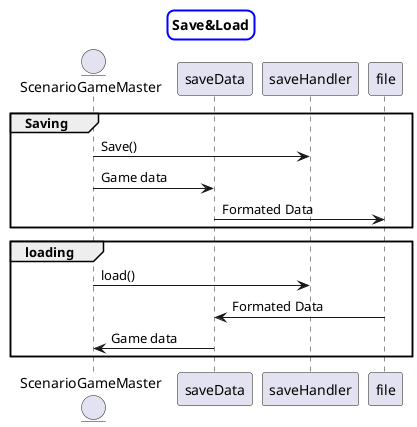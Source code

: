 @startuml
skinparam titleBorderRoundCorner 15
skinparam titleBorderThickness 2
skinparam titleBorderColor blue
title Save&Load

entity ScenarioGameMaster as GM
participant saveData
participant saveHandler
participant file


group Saving
    GM -> saveHandler : Save()
    GM -> saveData : Game data
    saveData -> file : Formated Data
end

group loading
    GM -> saveHandler : load()

    file -> saveData : Formated Data
    saveData -> GM : Game data

end

@enduml